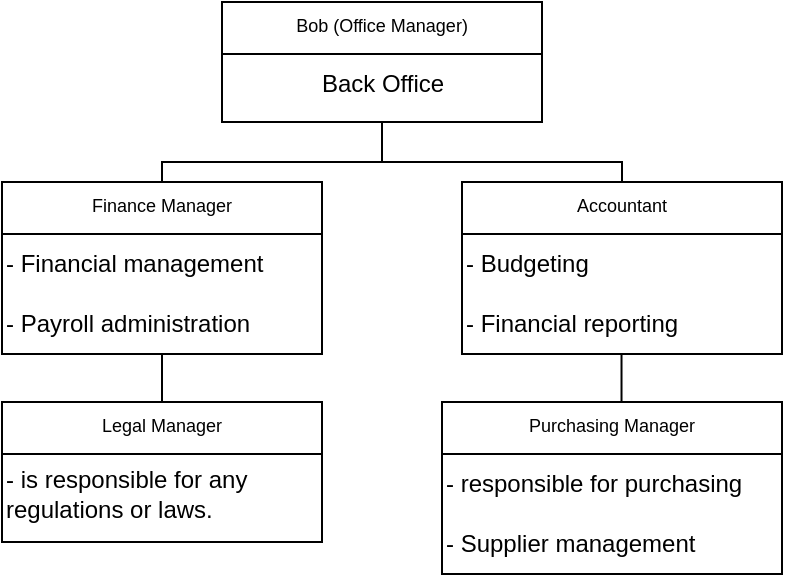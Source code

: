 <mxfile version="23.1.5" type="google">
  <diagram id="C5RBs43oDa-KdzZeNtuy" name="Page-1">
    <mxGraphModel grid="1" page="1" gridSize="10" guides="1" tooltips="1" connect="1" arrows="1" fold="1" pageScale="1" pageWidth="827" pageHeight="1169" math="0" shadow="0">
      <root>
        <mxCell id="WIyWlLk6GJQsqaUBKTNV-0" />
        <mxCell id="WIyWlLk6GJQsqaUBKTNV-1" parent="WIyWlLk6GJQsqaUBKTNV-0" />
        <mxCell id="zkfFHV4jXpPFQw0GAbJ--6" value="Bob (Office Manager)" style="swimlane;fontStyle=0;align=center;verticalAlign=top;childLayout=stackLayout;horizontal=1;startSize=26;horizontalStack=0;resizeParent=1;resizeLast=0;collapsible=1;marginBottom=0;rounded=0;shadow=0;strokeWidth=1;fontSize=9;" vertex="1" parent="WIyWlLk6GJQsqaUBKTNV-1">
          <mxGeometry x="310" y="20" width="160" height="60" as="geometry">
            <mxRectangle x="310" y="20" width="160" height="26" as="alternateBounds" />
          </mxGeometry>
        </mxCell>
        <mxCell id="lgdyNc6BUK9KQeYXXVCt-0" value="Back Office" style="text;html=1;align=center;verticalAlign=middle;resizable=0;points=[];autosize=1;strokeColor=none;fillColor=none;" vertex="1" parent="zkfFHV4jXpPFQw0GAbJ--6">
          <mxGeometry y="26" width="160" height="30" as="geometry" />
        </mxCell>
        <mxCell id="lgdyNc6BUK9KQeYXXVCt-2" value="Finance Manager" style="swimlane;fontStyle=0;align=center;verticalAlign=top;childLayout=stackLayout;horizontal=1;startSize=26;horizontalStack=0;resizeParent=1;resizeLast=0;collapsible=1;marginBottom=0;rounded=0;shadow=0;strokeWidth=1;fontSize=9;" vertex="1" parent="WIyWlLk6GJQsqaUBKTNV-1">
          <mxGeometry x="200" y="110" width="160" height="86" as="geometry">
            <mxRectangle x="310" y="20" width="160" height="26" as="alternateBounds" />
          </mxGeometry>
        </mxCell>
        <mxCell id="lgdyNc6BUK9KQeYXXVCt-4" value="- Financial management" style="text;html=1;align=left;verticalAlign=middle;resizable=0;points=[];autosize=1;strokeColor=none;fillColor=none;" vertex="1" parent="lgdyNc6BUK9KQeYXXVCt-2">
          <mxGeometry y="26" width="160" height="30" as="geometry" />
        </mxCell>
        <mxCell id="lgdyNc6BUK9KQeYXXVCt-3" value="- Payroll administration" style="text;html=1;align=left;verticalAlign=middle;resizable=0;points=[];autosize=1;strokeColor=none;fillColor=none;" vertex="1" parent="lgdyNc6BUK9KQeYXXVCt-2">
          <mxGeometry y="56" width="160" height="30" as="geometry" />
        </mxCell>
        <mxCell id="lgdyNc6BUK9KQeYXXVCt-5" value="Purchasing Manager" style="swimlane;fontStyle=0;align=center;verticalAlign=top;childLayout=stackLayout;horizontal=1;startSize=26;horizontalStack=0;resizeParent=1;resizeLast=0;collapsible=1;marginBottom=0;rounded=0;shadow=0;strokeWidth=1;fontSize=9;" vertex="1" parent="WIyWlLk6GJQsqaUBKTNV-1">
          <mxGeometry x="420" y="220" width="170" height="86" as="geometry">
            <mxRectangle x="310" y="20" width="160" height="26" as="alternateBounds" />
          </mxGeometry>
        </mxCell>
        <mxCell id="lgdyNc6BUK9KQeYXXVCt-6" value="- responsible for purchasing" style="text;html=1;align=left;verticalAlign=middle;resizable=0;points=[];autosize=1;strokeColor=none;fillColor=none;" vertex="1" parent="lgdyNc6BUK9KQeYXXVCt-5">
          <mxGeometry y="26" width="170" height="30" as="geometry" />
        </mxCell>
        <mxCell id="lgdyNc6BUK9KQeYXXVCt-7" value="- Supplier management" style="text;html=1;align=left;verticalAlign=middle;resizable=0;points=[];autosize=1;strokeColor=none;fillColor=none;" vertex="1" parent="lgdyNc6BUK9KQeYXXVCt-5">
          <mxGeometry y="56" width="170" height="30" as="geometry" />
        </mxCell>
        <mxCell id="lgdyNc6BUK9KQeYXXVCt-29" value="Legal Manager" style="swimlane;fontStyle=0;align=center;verticalAlign=top;childLayout=stackLayout;horizontal=1;startSize=26;horizontalStack=0;resizeParent=1;resizeLast=0;collapsible=1;marginBottom=0;rounded=0;shadow=0;strokeWidth=1;fontSize=9;" vertex="1" parent="WIyWlLk6GJQsqaUBKTNV-1">
          <mxGeometry x="200" y="220" width="160" height="70" as="geometry">
            <mxRectangle x="310" y="20" width="160" height="26" as="alternateBounds" />
          </mxGeometry>
        </mxCell>
        <mxCell id="lgdyNc6BUK9KQeYXXVCt-30" value="- is responsible for any&lt;br&gt;regulations or laws." style="text;html=1;align=left;verticalAlign=middle;resizable=0;points=[];autosize=1;strokeColor=none;fillColor=none;" vertex="1" parent="lgdyNc6BUK9KQeYXXVCt-29">
          <mxGeometry y="26" width="160" height="40" as="geometry" />
        </mxCell>
        <mxCell id="3eJj_UofXGvcNBIemzHv-0" value="" style="endArrow=none;html=1;rounded=0;exitX=0.5;exitY=0;exitDx=0;exitDy=0;" edge="1" parent="WIyWlLk6GJQsqaUBKTNV-1" source="lgdyNc6BUK9KQeYXXVCt-2">
          <mxGeometry width="50" height="50" relative="1" as="geometry">
            <mxPoint x="340" y="130" as="sourcePoint" />
            <mxPoint x="390" y="80" as="targetPoint" />
            <Array as="points">
              <mxPoint x="280" y="100" />
              <mxPoint x="390" y="100" />
            </Array>
          </mxGeometry>
        </mxCell>
        <mxCell id="3eJj_UofXGvcNBIemzHv-13" value="Accountant" style="swimlane;fontStyle=0;align=center;verticalAlign=top;childLayout=stackLayout;horizontal=1;startSize=26;horizontalStack=0;resizeParent=1;resizeLast=0;collapsible=1;marginBottom=0;rounded=0;shadow=0;strokeWidth=1;fontSize=9;" vertex="1" parent="WIyWlLk6GJQsqaUBKTNV-1">
          <mxGeometry x="430" y="110" width="160" height="86" as="geometry">
            <mxRectangle x="310" y="20" width="160" height="26" as="alternateBounds" />
          </mxGeometry>
        </mxCell>
        <mxCell id="3eJj_UofXGvcNBIemzHv-14" value="- Budgeting" style="text;html=1;align=left;verticalAlign=middle;resizable=0;points=[];autosize=1;strokeColor=none;fillColor=none;" vertex="1" parent="3eJj_UofXGvcNBIemzHv-13">
          <mxGeometry y="26" width="160" height="30" as="geometry" />
        </mxCell>
        <mxCell id="3eJj_UofXGvcNBIemzHv-15" value="- Financial reporting" style="text;html=1;align=left;verticalAlign=middle;resizable=0;points=[];autosize=1;strokeColor=none;fillColor=none;" vertex="1" parent="3eJj_UofXGvcNBIemzHv-13">
          <mxGeometry y="56" width="160" height="30" as="geometry" />
        </mxCell>
        <mxCell id="3eJj_UofXGvcNBIemzHv-16" value="" style="endArrow=none;html=1;rounded=0;exitX=0.5;exitY=0;exitDx=0;exitDy=0;" edge="1" parent="WIyWlLk6GJQsqaUBKTNV-1" source="3eJj_UofXGvcNBIemzHv-13">
          <mxGeometry width="50" height="50" relative="1" as="geometry">
            <mxPoint x="340" y="130" as="sourcePoint" />
            <mxPoint x="390" y="80" as="targetPoint" />
            <Array as="points">
              <mxPoint x="510" y="100" />
              <mxPoint x="390" y="100" />
            </Array>
          </mxGeometry>
        </mxCell>
        <mxCell id="3eJj_UofXGvcNBIemzHv-17" value="" style="endArrow=none;html=1;rounded=0;exitX=0.5;exitY=0;exitDx=0;exitDy=0;" edge="1" parent="WIyWlLk6GJQsqaUBKTNV-1" source="lgdyNc6BUK9KQeYXXVCt-29">
          <mxGeometry width="50" height="50" relative="1" as="geometry">
            <mxPoint x="280" y="210" as="sourcePoint" />
            <mxPoint x="280" y="196" as="targetPoint" />
          </mxGeometry>
        </mxCell>
        <mxCell id="3eJj_UofXGvcNBIemzHv-18" value="" style="endArrow=none;html=1;rounded=0;exitX=0.5;exitY=0;exitDx=0;exitDy=0;" edge="1" parent="WIyWlLk6GJQsqaUBKTNV-1">
          <mxGeometry width="50" height="50" relative="1" as="geometry">
            <mxPoint x="509.76" y="220" as="sourcePoint" />
            <mxPoint x="509.76" y="196" as="targetPoint" />
          </mxGeometry>
        </mxCell>
      </root>
    </mxGraphModel>
  </diagram>
</mxfile>
